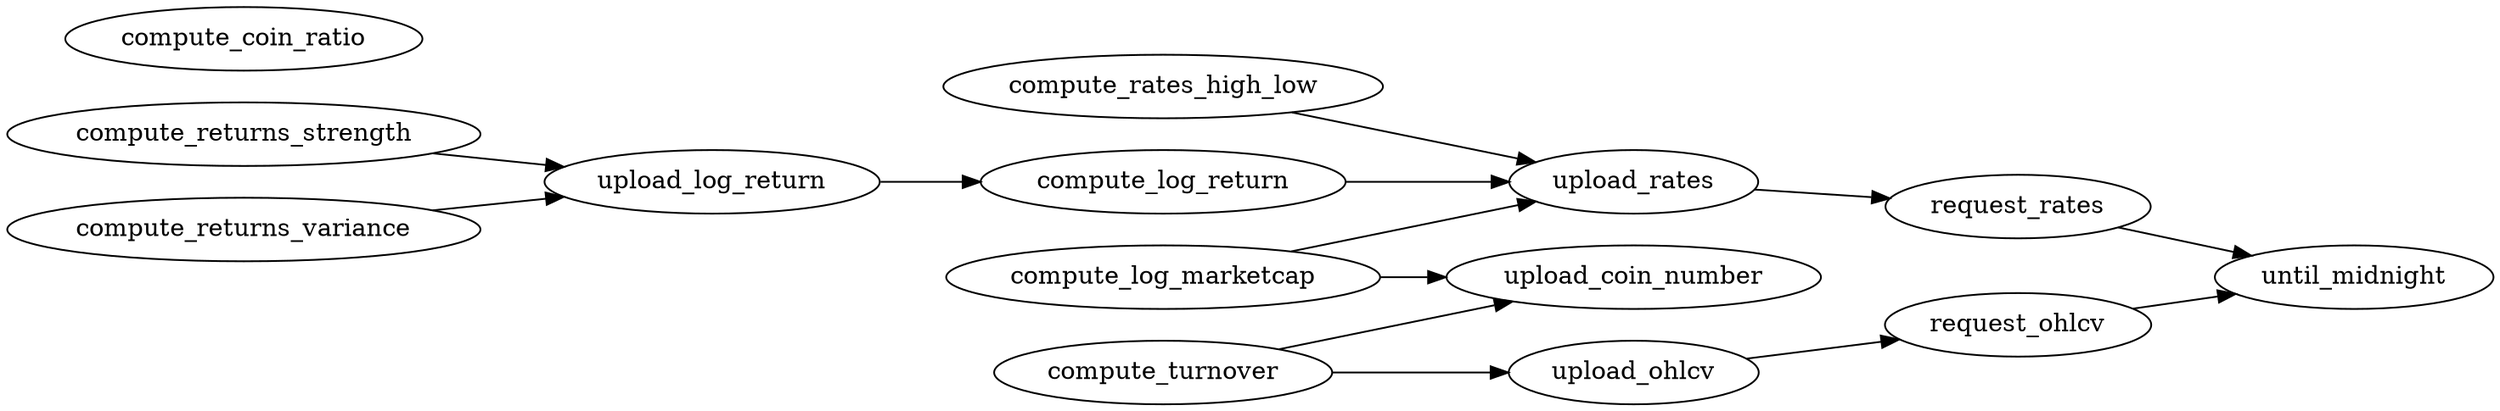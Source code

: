 digraph G {
rankdir=LR
compute_rates_high_low -> upload_rates;
compute_log_return -> upload_rates;
compute_coin_ratio;
compute_log_marketcap -> upload_coin_number;
compute_log_marketcap -> upload_rates;
compute_turnover -> upload_ohlcv;
compute_turnover -> upload_coin_number;
upload_ohlcv -> request_ohlcv;
request_ohlcv -> until_midnight;
upload_coin_number;
request_rates -> until_midnight;
upload_rates -> request_rates;
upload_log_return -> compute_log_return;
compute_returns_strength -> upload_log_return;
compute_returns_variance -> upload_log_return;
}
